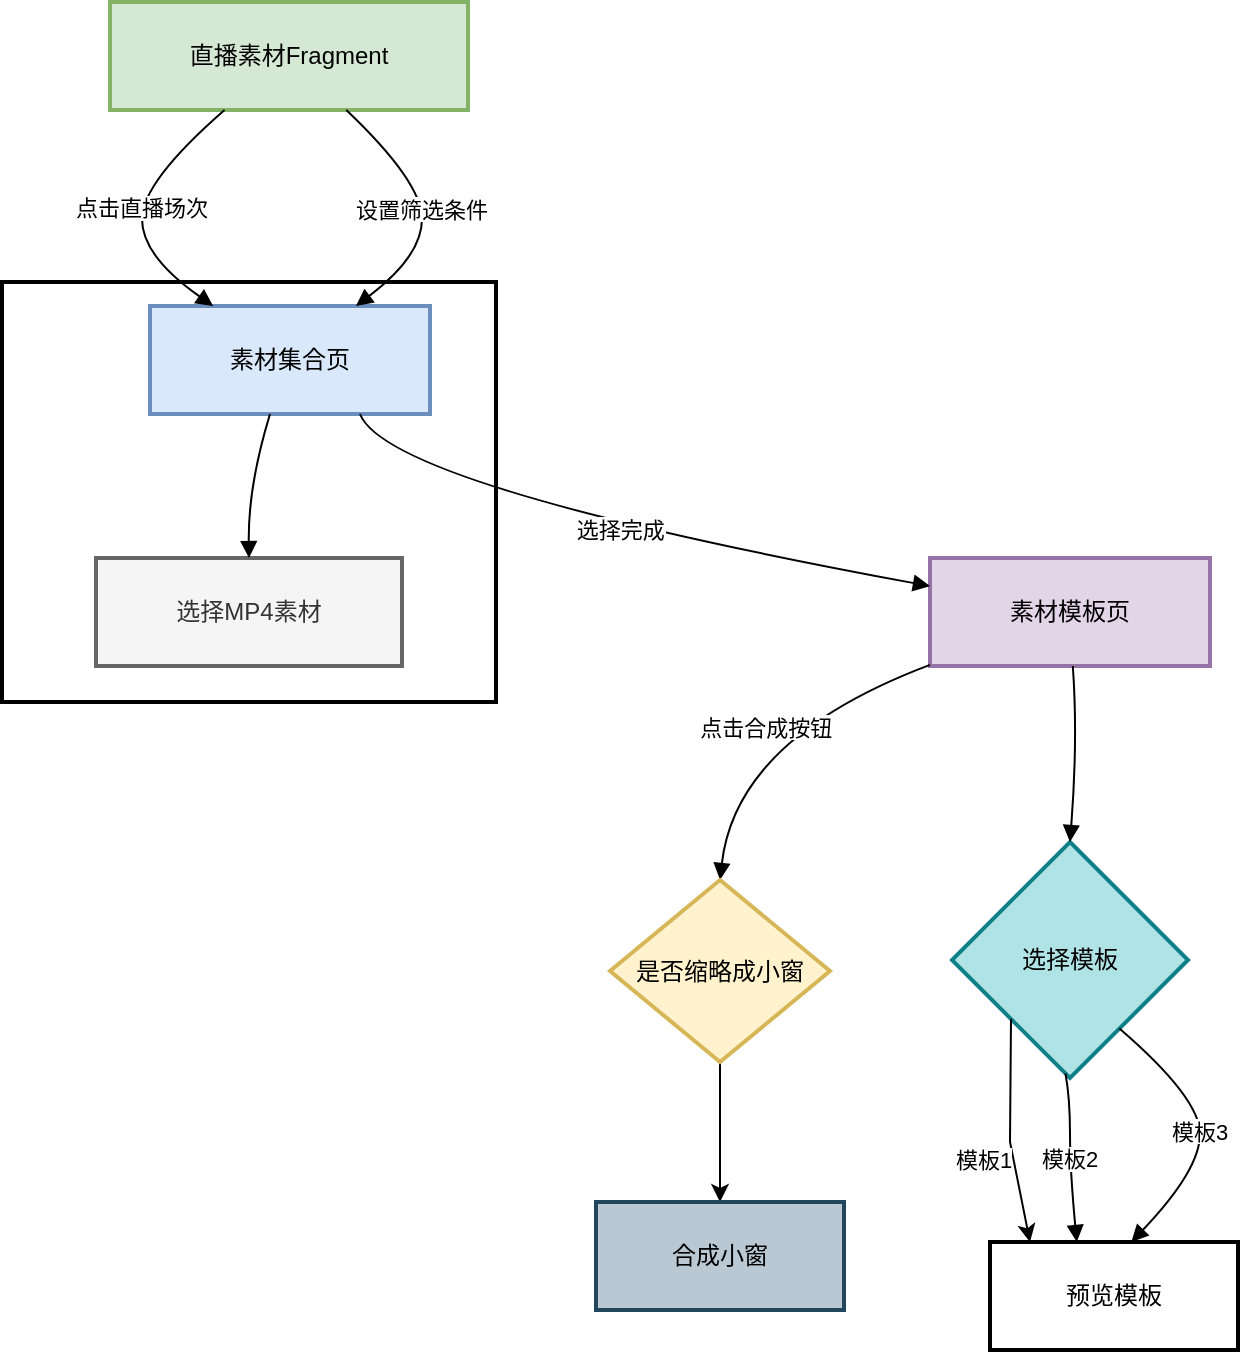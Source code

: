 <mxfile version="27.1.5">
  <diagram name="第 1 页" id="QN4BQqa3ShlhkwHOHNob">
    <mxGraphModel dx="1018" dy="610" grid="1" gridSize="10" guides="1" tooltips="1" connect="1" arrows="1" fold="1" page="1" pageScale="1" pageWidth="827" pageHeight="1169" math="0" shadow="0">
      <root>
        <mxCell id="0" />
        <mxCell id="1" parent="0" />
        <mxCell id="0EhDs8dfuMn-vBu2FBxx-1" value="" style="whiteSpace=wrap;strokeWidth=2;" vertex="1" parent="1">
          <mxGeometry x="26" y="160" width="247" height="210" as="geometry" />
        </mxCell>
        <mxCell id="0EhDs8dfuMn-vBu2FBxx-2" value="直播素材Fragment" style="whiteSpace=wrap;strokeWidth=2;fillColor=#d5e8d4;strokeColor=#82b366;" vertex="1" parent="1">
          <mxGeometry x="80" y="20" width="179" height="54" as="geometry" />
        </mxCell>
        <mxCell id="0EhDs8dfuMn-vBu2FBxx-3" value="素材集合页" style="whiteSpace=wrap;strokeWidth=2;fillColor=#dae8fc;strokeColor=#6c8ebf;" vertex="1" parent="1">
          <mxGeometry x="100" y="172" width="140" height="54" as="geometry" />
        </mxCell>
        <mxCell id="0EhDs8dfuMn-vBu2FBxx-4" value="选择MP4素材" style="whiteSpace=wrap;strokeWidth=2;fillColor=#f5f5f5;fontColor=#333333;strokeColor=#666666;" vertex="1" parent="1">
          <mxGeometry x="73" y="298" width="153" height="54" as="geometry" />
        </mxCell>
        <mxCell id="0EhDs8dfuMn-vBu2FBxx-6" value="素材模板页" style="whiteSpace=wrap;strokeWidth=2;fillColor=#e1d5e7;strokeColor=#9673a6;" vertex="1" parent="1">
          <mxGeometry x="490" y="298" width="140" height="54" as="geometry" />
        </mxCell>
        <mxCell id="0EhDs8dfuMn-vBu2FBxx-7" value="选择模板" style="rhombus;strokeWidth=2;whiteSpace=wrap;fillColor=#b0e3e6;strokeColor=#0e8088;" vertex="1" parent="1">
          <mxGeometry x="501" y="440" width="118" height="118" as="geometry" />
        </mxCell>
        <mxCell id="0EhDs8dfuMn-vBu2FBxx-8" value="预览模板" style="whiteSpace=wrap;strokeWidth=2;" vertex="1" parent="1">
          <mxGeometry x="520" y="640" width="124" height="54" as="geometry" />
        </mxCell>
        <mxCell id="0EhDs8dfuMn-vBu2FBxx-10" value="点击直播场次" style="curved=1;startArrow=none;endArrow=block;exitX=0.32;exitY=1;entryX=0.22;entryY=-0.01;rounded=0;" edge="1" parent="1" source="0EhDs8dfuMn-vBu2FBxx-2" target="0EhDs8dfuMn-vBu2FBxx-3">
          <mxGeometry relative="1" as="geometry">
            <Array as="points">
              <mxPoint x="96" y="110" />
              <mxPoint x="96" y="147" />
            </Array>
          </mxGeometry>
        </mxCell>
        <mxCell id="0EhDs8dfuMn-vBu2FBxx-11" value="设置筛选条件" style="curved=1;startArrow=none;endArrow=block;exitX=0.66;exitY=1;entryX=0.74;entryY=-0.01;rounded=0;" edge="1" parent="1" source="0EhDs8dfuMn-vBu2FBxx-2" target="0EhDs8dfuMn-vBu2FBxx-3">
          <mxGeometry relative="1" as="geometry">
            <Array as="points">
              <mxPoint x="236" y="110" />
              <mxPoint x="236" y="147" />
            </Array>
          </mxGeometry>
        </mxCell>
        <mxCell id="0EhDs8dfuMn-vBu2FBxx-12" value="" style="curved=1;startArrow=none;endArrow=block;exitX=0.43;exitY=0.99;entryX=0.5;entryY=0;rounded=0;" edge="1" parent="1" source="0EhDs8dfuMn-vBu2FBxx-3" target="0EhDs8dfuMn-vBu2FBxx-4">
          <mxGeometry relative="1" as="geometry">
            <Array as="points">
              <mxPoint x="149" y="262" />
            </Array>
          </mxGeometry>
        </mxCell>
        <mxCell id="0EhDs8dfuMn-vBu2FBxx-15" value="选择完成" style="curved=1;startArrow=none;endArrow=block;exitX=0.75;exitY=1;entryX=0;entryY=0.26;rounded=0;exitDx=0;exitDy=0;" edge="1" parent="1" source="0EhDs8dfuMn-vBu2FBxx-3" target="0EhDs8dfuMn-vBu2FBxx-6">
          <mxGeometry relative="1" as="geometry">
            <Array as="points">
              <mxPoint x="219" y="262" />
            </Array>
          </mxGeometry>
        </mxCell>
        <mxCell id="0EhDs8dfuMn-vBu2FBxx-16" value="" style="curved=1;startArrow=none;endArrow=block;exitX=0.51;exitY=1;entryX=0.5;entryY=0;rounded=0;" edge="1" parent="1" source="0EhDs8dfuMn-vBu2FBxx-6" target="0EhDs8dfuMn-vBu2FBxx-7">
          <mxGeometry relative="1" as="geometry">
            <Array as="points">
              <mxPoint x="564" y="388" />
            </Array>
          </mxGeometry>
        </mxCell>
        <mxCell id="0EhDs8dfuMn-vBu2FBxx-18" value="模板2" style="curved=1;startArrow=none;endArrow=block;exitX=0.48;exitY=1;entryX=0.35;entryY=0;rounded=0;" edge="1" parent="1" source="0EhDs8dfuMn-vBu2FBxx-7" target="0EhDs8dfuMn-vBu2FBxx-8">
          <mxGeometry relative="1" as="geometry">
            <Array as="points">
              <mxPoint x="560" y="568" />
              <mxPoint x="560" y="604" />
            </Array>
          </mxGeometry>
        </mxCell>
        <mxCell id="0EhDs8dfuMn-vBu2FBxx-19" value="模板3" style="curved=1;startArrow=none;endArrow=block;exitX=0.86;exitY=1;entryX=0.57;entryY=0;rounded=0;" edge="1" parent="1" source="0EhDs8dfuMn-vBu2FBxx-7" target="0EhDs8dfuMn-vBu2FBxx-8">
          <mxGeometry relative="1" as="geometry">
            <Array as="points">
              <mxPoint x="625" y="568" />
              <mxPoint x="625" y="604" />
            </Array>
          </mxGeometry>
        </mxCell>
        <mxCell id="0EhDs8dfuMn-vBu2FBxx-21" value="点击合成按钮" style="curved=1;startArrow=none;endArrow=block;exitX=0;exitY=0.99;entryX=0.5;entryY=0;rounded=0;entryDx=0;entryDy=0;" edge="1" parent="1" source="0EhDs8dfuMn-vBu2FBxx-6" target="0EhDs8dfuMn-vBu2FBxx-36">
          <mxGeometry relative="1" as="geometry">
            <Array as="points">
              <mxPoint x="393" y="388" />
            </Array>
            <mxPoint x="393" y="457" as="targetPoint" />
          </mxGeometry>
        </mxCell>
        <mxCell id="0EhDs8dfuMn-vBu2FBxx-30" value="" style="endArrow=classic;html=1;rounded=0;exitX=0;exitY=1;exitDx=0;exitDy=0;" edge="1" parent="1" source="0EhDs8dfuMn-vBu2FBxx-7">
          <mxGeometry width="50" height="50" relative="1" as="geometry">
            <mxPoint x="460" y="610" as="sourcePoint" />
            <mxPoint x="540" y="640" as="targetPoint" />
            <Array as="points">
              <mxPoint x="530" y="590" />
            </Array>
          </mxGeometry>
        </mxCell>
        <mxCell id="0EhDs8dfuMn-vBu2FBxx-31" value="&lt;span style=&quot;color: rgb(0, 0, 0); font-family: Helvetica; font-size: 11px; font-style: normal; font-variant-ligatures: normal; font-variant-caps: normal; font-weight: 400; letter-spacing: normal; orphans: 2; text-align: center; text-indent: 0px; text-transform: none; widows: 2; word-spacing: 0px; -webkit-text-stroke-width: 0px; white-space: nowrap; background-color: rgb(255, 255, 255); text-decoration-thickness: initial; text-decoration-style: initial; text-decoration-color: initial; float: none; display: inline !important;&quot;&gt;模板1&lt;/span&gt;" style="text;whiteSpace=wrap;html=1;" vertex="1" parent="1">
          <mxGeometry x="501" y="585" width="60" height="40" as="geometry" />
        </mxCell>
        <mxCell id="0EhDs8dfuMn-vBu2FBxx-38" style="edgeStyle=orthogonalEdgeStyle;rounded=0;orthogonalLoop=1;jettySize=auto;html=1;entryX=0.5;entryY=0;entryDx=0;entryDy=0;" edge="1" parent="1" source="0EhDs8dfuMn-vBu2FBxx-36" target="0EhDs8dfuMn-vBu2FBxx-37">
          <mxGeometry relative="1" as="geometry" />
        </mxCell>
        <mxCell id="0EhDs8dfuMn-vBu2FBxx-36" value="是否缩略成小窗" style="rhombus;whiteSpace=wrap;html=1;strokeWidth=2;fillColor=#fff2cc;strokeColor=#d6b656;" vertex="1" parent="1">
          <mxGeometry x="330" y="459" width="110" height="91" as="geometry" />
        </mxCell>
        <mxCell id="0EhDs8dfuMn-vBu2FBxx-37" value="合成小窗" style="whiteSpace=wrap;strokeWidth=2;fillColor=#bac8d3;strokeColor=#23445d;" vertex="1" parent="1">
          <mxGeometry x="323" y="620" width="124" height="54" as="geometry" />
        </mxCell>
      </root>
    </mxGraphModel>
  </diagram>
</mxfile>
